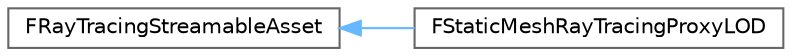 digraph "Graphical Class Hierarchy"
{
 // INTERACTIVE_SVG=YES
 // LATEX_PDF_SIZE
  bgcolor="transparent";
  edge [fontname=Helvetica,fontsize=10,labelfontname=Helvetica,labelfontsize=10];
  node [fontname=Helvetica,fontsize=10,shape=box,height=0.2,width=0.4];
  rankdir="LR";
  Node0 [id="Node000000",label="FRayTracingStreamableAsset",height=0.2,width=0.4,color="grey40", fillcolor="white", style="filled",URL="$de/dc4/classFRayTracingStreamableAsset.html",tooltip=" "];
  Node0 -> Node1 [id="edge4593_Node000000_Node000001",dir="back",color="steelblue1",style="solid",tooltip=" "];
  Node1 [id="Node000001",label="FStaticMeshRayTracingProxyLOD",height=0.2,width=0.4,color="grey40", fillcolor="white", style="filled",URL="$d9/dca/structFStaticMeshRayTracingProxyLOD.html",tooltip=" "];
}
